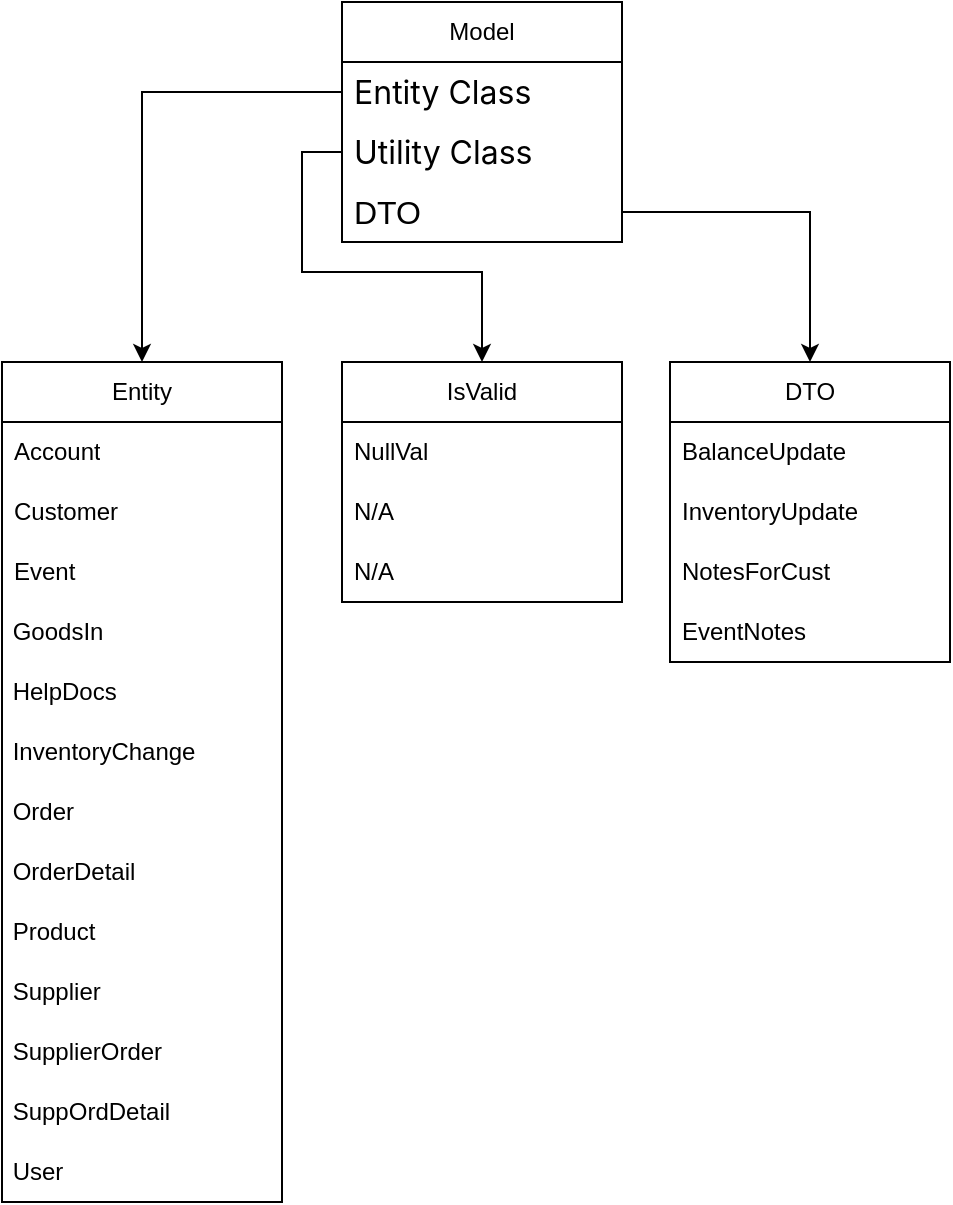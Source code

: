 <mxfile version="26.0.11" pages="6">
  <diagram name="Model" id="aBShzDATtO_0L21Axubo">
    <mxGraphModel dx="847" dy="635" grid="1" gridSize="10" guides="1" tooltips="1" connect="1" arrows="1" fold="1" page="1" pageScale="1" pageWidth="827" pageHeight="1169" math="0" shadow="0">
      <root>
        <mxCell id="0" />
        <mxCell id="1" parent="0" />
        <mxCell id="swcTq0bBN5G8t8YWnUsq-1" value="Model" style="swimlane;fontStyle=0;childLayout=stackLayout;horizontal=1;startSize=30;horizontalStack=0;resizeParent=1;resizeParentMax=0;resizeLast=0;collapsible=1;marginBottom=0;whiteSpace=wrap;html=1;" vertex="1" parent="1">
          <mxGeometry x="180" width="140" height="120" as="geometry">
            <mxRectangle x="10" y="20" width="70" height="30" as="alternateBounds" />
          </mxGeometry>
        </mxCell>
        <mxCell id="swcTq0bBN5G8t8YWnUsq-2" value="&lt;span style=&quot;box-sizing: border-box; margin: 0px; border: 0px; padding: 0px; font-weight: var(--font-weight-bold); font-family: Inter, sans-serif; font-size: 16px; white-space-collapse: preserve; background-color: rgb(255, 255, 255);&quot;&gt;Entity Class&lt;/span&gt;" style="text;strokeColor=none;fillColor=none;align=left;verticalAlign=middle;spacingLeft=4;spacingRight=4;overflow=hidden;points=[[0,0.5],[1,0.5]];portConstraint=eastwest;rotatable=0;whiteSpace=wrap;html=1;" vertex="1" parent="swcTq0bBN5G8t8YWnUsq-1">
          <mxGeometry y="30" width="140" height="30" as="geometry" />
        </mxCell>
        <mxCell id="swcTq0bBN5G8t8YWnUsq-3" value="&lt;span style=&quot;box-sizing: border-box; margin: 0px; border: 0px; padding: 0px; font-weight: var(--font-weight-bold); font-family: Inter, sans-serif; font-size: 16px; white-space-collapse: preserve; background-color: rgb(255, 255, 255);&quot;&gt;Utility Class &lt;/span&gt;" style="text;strokeColor=none;fillColor=none;align=left;verticalAlign=middle;spacingLeft=4;spacingRight=4;overflow=hidden;points=[[0,0.5],[1,0.5]];portConstraint=eastwest;rotatable=0;whiteSpace=wrap;html=1;" vertex="1" parent="swcTq0bBN5G8t8YWnUsq-1">
          <mxGeometry y="60" width="140" height="30" as="geometry" />
        </mxCell>
        <mxCell id="swcTq0bBN5G8t8YWnUsq-4" value="&lt;font style=&quot;font-size: 16px;&quot;&gt;DTO&lt;/font&gt;" style="text;strokeColor=none;fillColor=none;align=left;verticalAlign=middle;spacingLeft=4;spacingRight=4;overflow=hidden;points=[[0,0.5],[1,0.5]];portConstraint=eastwest;rotatable=0;whiteSpace=wrap;html=1;" vertex="1" parent="swcTq0bBN5G8t8YWnUsq-1">
          <mxGeometry y="90" width="140" height="30" as="geometry" />
        </mxCell>
        <mxCell id="swcTq0bBN5G8t8YWnUsq-5" value="Entity" style="swimlane;fontStyle=0;childLayout=stackLayout;horizontal=1;startSize=30;horizontalStack=0;resizeParent=1;resizeParentMax=0;resizeLast=0;collapsible=1;marginBottom=0;whiteSpace=wrap;html=1;" vertex="1" parent="1">
          <mxGeometry x="10" y="180" width="140" height="420" as="geometry" />
        </mxCell>
        <mxCell id="swcTq0bBN5G8t8YWnUsq-6" value="Account" style="text;strokeColor=none;fillColor=none;align=left;verticalAlign=middle;spacingLeft=4;spacingRight=4;overflow=hidden;points=[[0,0.5],[1,0.5]];portConstraint=eastwest;rotatable=0;whiteSpace=wrap;html=1;" vertex="1" parent="swcTq0bBN5G8t8YWnUsq-5">
          <mxGeometry y="30" width="140" height="30" as="geometry" />
        </mxCell>
        <mxCell id="swcTq0bBN5G8t8YWnUsq-7" value="Customer" style="text;strokeColor=none;fillColor=none;align=left;verticalAlign=middle;spacingLeft=4;spacingRight=4;overflow=hidden;points=[[0,0.5],[1,0.5]];portConstraint=eastwest;rotatable=0;whiteSpace=wrap;html=1;" vertex="1" parent="swcTq0bBN5G8t8YWnUsq-5">
          <mxGeometry y="60" width="140" height="30" as="geometry" />
        </mxCell>
        <mxCell id="swcTq0bBN5G8t8YWnUsq-8" value="Event" style="text;strokeColor=none;fillColor=none;align=left;verticalAlign=middle;spacingLeft=4;spacingRight=4;overflow=hidden;points=[[0,0.5],[1,0.5]];portConstraint=eastwest;rotatable=0;whiteSpace=wrap;html=1;" vertex="1" parent="swcTq0bBN5G8t8YWnUsq-5">
          <mxGeometry y="90" width="140" height="30" as="geometry" />
        </mxCell>
        <mxCell id="swcTq0bBN5G8t8YWnUsq-31" value="&amp;nbsp;GoodsIn" style="text;html=1;align=left;verticalAlign=middle;whiteSpace=wrap;rounded=0;" vertex="1" parent="swcTq0bBN5G8t8YWnUsq-5">
          <mxGeometry y="120" width="140" height="30" as="geometry" />
        </mxCell>
        <mxCell id="swcTq0bBN5G8t8YWnUsq-34" value="&amp;nbsp;HelpDocs" style="text;html=1;align=left;verticalAlign=middle;whiteSpace=wrap;rounded=0;" vertex="1" parent="swcTq0bBN5G8t8YWnUsq-5">
          <mxGeometry y="150" width="140" height="30" as="geometry" />
        </mxCell>
        <mxCell id="swcTq0bBN5G8t8YWnUsq-35" value="&amp;nbsp;InventoryChange" style="text;html=1;align=left;verticalAlign=middle;whiteSpace=wrap;rounded=0;" vertex="1" parent="swcTq0bBN5G8t8YWnUsq-5">
          <mxGeometry y="180" width="140" height="30" as="geometry" />
        </mxCell>
        <mxCell id="swcTq0bBN5G8t8YWnUsq-37" value="&amp;nbsp;Order" style="text;html=1;align=left;verticalAlign=middle;whiteSpace=wrap;rounded=0;" vertex="1" parent="swcTq0bBN5G8t8YWnUsq-5">
          <mxGeometry y="210" width="140" height="30" as="geometry" />
        </mxCell>
        <mxCell id="swcTq0bBN5G8t8YWnUsq-36" value="&amp;nbsp;OrderDetail" style="text;html=1;align=left;verticalAlign=middle;whiteSpace=wrap;rounded=0;" vertex="1" parent="swcTq0bBN5G8t8YWnUsq-5">
          <mxGeometry y="240" width="140" height="30" as="geometry" />
        </mxCell>
        <mxCell id="swcTq0bBN5G8t8YWnUsq-33" value="&amp;nbsp;Product" style="text;html=1;align=left;verticalAlign=middle;whiteSpace=wrap;rounded=0;" vertex="1" parent="swcTq0bBN5G8t8YWnUsq-5">
          <mxGeometry y="270" width="140" height="30" as="geometry" />
        </mxCell>
        <mxCell id="swcTq0bBN5G8t8YWnUsq-38" value="&amp;nbsp;Supplier" style="text;html=1;align=left;verticalAlign=middle;whiteSpace=wrap;rounded=0;" vertex="1" parent="swcTq0bBN5G8t8YWnUsq-5">
          <mxGeometry y="300" width="140" height="30" as="geometry" />
        </mxCell>
        <mxCell id="swcTq0bBN5G8t8YWnUsq-39" value="&amp;nbsp;SupplierOrder" style="text;html=1;align=left;verticalAlign=middle;whiteSpace=wrap;rounded=0;" vertex="1" parent="swcTq0bBN5G8t8YWnUsq-5">
          <mxGeometry y="330" width="140" height="30" as="geometry" />
        </mxCell>
        <mxCell id="swcTq0bBN5G8t8YWnUsq-41" value="&amp;nbsp;SuppOrdDetail" style="text;html=1;align=left;verticalAlign=middle;whiteSpace=wrap;rounded=0;" vertex="1" parent="swcTq0bBN5G8t8YWnUsq-5">
          <mxGeometry y="360" width="140" height="30" as="geometry" />
        </mxCell>
        <mxCell id="swcTq0bBN5G8t8YWnUsq-40" value="&amp;nbsp;User" style="text;html=1;align=left;verticalAlign=middle;whiteSpace=wrap;rounded=0;" vertex="1" parent="swcTq0bBN5G8t8YWnUsq-5">
          <mxGeometry y="390" width="140" height="30" as="geometry" />
        </mxCell>
        <mxCell id="swcTq0bBN5G8t8YWnUsq-9" value="IsValid" style="swimlane;fontStyle=0;childLayout=stackLayout;horizontal=1;startSize=30;horizontalStack=0;resizeParent=1;resizeParentMax=0;resizeLast=0;collapsible=1;marginBottom=0;whiteSpace=wrap;html=1;" vertex="1" parent="1">
          <mxGeometry x="180" y="180" width="140" height="120" as="geometry" />
        </mxCell>
        <mxCell id="swcTq0bBN5G8t8YWnUsq-10" value="NullVal" style="text;strokeColor=none;fillColor=none;align=left;verticalAlign=middle;spacingLeft=4;spacingRight=4;overflow=hidden;points=[[0,0.5],[1,0.5]];portConstraint=eastwest;rotatable=0;whiteSpace=wrap;html=1;" vertex="1" parent="swcTq0bBN5G8t8YWnUsq-9">
          <mxGeometry y="30" width="140" height="30" as="geometry" />
        </mxCell>
        <mxCell id="swcTq0bBN5G8t8YWnUsq-11" value="N/A" style="text;strokeColor=none;fillColor=none;align=left;verticalAlign=middle;spacingLeft=4;spacingRight=4;overflow=hidden;points=[[0,0.5],[1,0.5]];portConstraint=eastwest;rotatable=0;whiteSpace=wrap;html=1;" vertex="1" parent="swcTq0bBN5G8t8YWnUsq-9">
          <mxGeometry y="60" width="140" height="30" as="geometry" />
        </mxCell>
        <mxCell id="swcTq0bBN5G8t8YWnUsq-12" value="N/A" style="text;strokeColor=none;fillColor=none;align=left;verticalAlign=middle;spacingLeft=4;spacingRight=4;overflow=hidden;points=[[0,0.5],[1,0.5]];portConstraint=eastwest;rotatable=0;whiteSpace=wrap;html=1;" vertex="1" parent="swcTq0bBN5G8t8YWnUsq-9">
          <mxGeometry y="90" width="140" height="30" as="geometry" />
        </mxCell>
        <mxCell id="swcTq0bBN5G8t8YWnUsq-13" value="DTO" style="swimlane;fontStyle=0;childLayout=stackLayout;horizontal=1;startSize=30;horizontalStack=0;resizeParent=1;resizeParentMax=0;resizeLast=0;collapsible=1;marginBottom=0;whiteSpace=wrap;html=1;" vertex="1" parent="1">
          <mxGeometry x="344" y="180" width="140" height="150" as="geometry" />
        </mxCell>
        <mxCell id="swcTq0bBN5G8t8YWnUsq-14" value="BalanceUpdate" style="text;strokeColor=none;fillColor=none;align=left;verticalAlign=middle;spacingLeft=4;spacingRight=4;overflow=hidden;points=[[0,0.5],[1,0.5]];portConstraint=eastwest;rotatable=0;whiteSpace=wrap;html=1;" vertex="1" parent="swcTq0bBN5G8t8YWnUsq-13">
          <mxGeometry y="30" width="140" height="30" as="geometry" />
        </mxCell>
        <mxCell id="swcTq0bBN5G8t8YWnUsq-15" value="InventoryUpdate" style="text;strokeColor=none;fillColor=none;align=left;verticalAlign=middle;spacingLeft=4;spacingRight=4;overflow=hidden;points=[[0,0.5],[1,0.5]];portConstraint=eastwest;rotatable=0;whiteSpace=wrap;html=1;" vertex="1" parent="swcTq0bBN5G8t8YWnUsq-13">
          <mxGeometry y="60" width="140" height="30" as="geometry" />
        </mxCell>
        <mxCell id="swcTq0bBN5G8t8YWnUsq-42" value="NotesForCust" style="text;strokeColor=none;fillColor=none;align=left;verticalAlign=middle;spacingLeft=4;spacingRight=4;overflow=hidden;points=[[0,0.5],[1,0.5]];portConstraint=eastwest;rotatable=0;whiteSpace=wrap;html=1;" vertex="1" parent="swcTq0bBN5G8t8YWnUsq-13">
          <mxGeometry y="90" width="140" height="30" as="geometry" />
        </mxCell>
        <mxCell id="swcTq0bBN5G8t8YWnUsq-16" value="EventNotes" style="text;strokeColor=none;fillColor=none;align=left;verticalAlign=middle;spacingLeft=4;spacingRight=4;overflow=hidden;points=[[0,0.5],[1,0.5]];portConstraint=eastwest;rotatable=0;whiteSpace=wrap;html=1;" vertex="1" parent="swcTq0bBN5G8t8YWnUsq-13">
          <mxGeometry y="120" width="140" height="30" as="geometry" />
        </mxCell>
        <mxCell id="swcTq0bBN5G8t8YWnUsq-17" style="edgeStyle=orthogonalEdgeStyle;rounded=0;orthogonalLoop=1;jettySize=auto;html=1;exitX=0;exitY=0.5;exitDx=0;exitDy=0;" edge="1" parent="1" source="swcTq0bBN5G8t8YWnUsq-2" target="swcTq0bBN5G8t8YWnUsq-5">
          <mxGeometry relative="1" as="geometry" />
        </mxCell>
        <mxCell id="swcTq0bBN5G8t8YWnUsq-18" style="edgeStyle=orthogonalEdgeStyle;rounded=0;orthogonalLoop=1;jettySize=auto;html=1;exitX=0;exitY=0.5;exitDx=0;exitDy=0;entryX=0.5;entryY=0;entryDx=0;entryDy=0;" edge="1" parent="1" source="swcTq0bBN5G8t8YWnUsq-3" target="swcTq0bBN5G8t8YWnUsq-9">
          <mxGeometry relative="1" as="geometry" />
        </mxCell>
        <mxCell id="swcTq0bBN5G8t8YWnUsq-19" style="edgeStyle=orthogonalEdgeStyle;rounded=0;orthogonalLoop=1;jettySize=auto;html=1;exitX=1;exitY=0.5;exitDx=0;exitDy=0;" edge="1" parent="1" source="swcTq0bBN5G8t8YWnUsq-4" target="swcTq0bBN5G8t8YWnUsq-13">
          <mxGeometry relative="1" as="geometry" />
        </mxCell>
      </root>
    </mxGraphModel>
  </diagram>
  <diagram id="aiFfPCo2Gb_57GteQoNb" name="DataAccess">
    <mxGraphModel dx="847" dy="635" grid="1" gridSize="10" guides="1" tooltips="1" connect="1" arrows="1" fold="1" page="1" pageScale="1" pageWidth="827" pageHeight="1169" math="0" shadow="0">
      <root>
        <mxCell id="0" />
        <mxCell id="1" parent="0" />
        <mxCell id="xdM2lULHczBko2gasiNH-1" value="&lt;span style=&quot;text-align: left;&quot;&gt;Repository&lt;/span&gt;" style="swimlane;fontStyle=0;childLayout=stackLayout;horizontal=1;startSize=30;horizontalStack=0;resizeParent=1;resizeParentMax=0;resizeLast=0;collapsible=1;marginBottom=0;whiteSpace=wrap;html=1;" vertex="1" parent="1">
          <mxGeometry y="240" width="170" height="450" as="geometry" />
        </mxCell>
        <mxCell id="xdM2lULHczBko2gasiNH-37" value="&amp;nbsp;Base" style="text;html=1;align=left;verticalAlign=middle;whiteSpace=wrap;rounded=0;" vertex="1" parent="xdM2lULHczBko2gasiNH-1">
          <mxGeometry y="30" width="170" height="30" as="geometry" />
        </mxCell>
        <mxCell id="xdM2lULHczBko2gasiNH-2" value="Account" style="text;strokeColor=none;fillColor=none;align=left;verticalAlign=middle;spacingLeft=4;spacingRight=4;overflow=hidden;points=[[0,0.5],[1,0.5]];portConstraint=eastwest;rotatable=0;whiteSpace=wrap;html=1;" vertex="1" parent="xdM2lULHczBko2gasiNH-1">
          <mxGeometry y="60" width="170" height="30" as="geometry" />
        </mxCell>
        <mxCell id="xdM2lULHczBko2gasiNH-3" value="Customer" style="text;strokeColor=none;fillColor=none;align=left;verticalAlign=middle;spacingLeft=4;spacingRight=4;overflow=hidden;points=[[0,0.5],[1,0.5]];portConstraint=eastwest;rotatable=0;whiteSpace=wrap;html=1;" vertex="1" parent="xdM2lULHczBko2gasiNH-1">
          <mxGeometry y="90" width="170" height="30" as="geometry" />
        </mxCell>
        <mxCell id="xdM2lULHczBko2gasiNH-4" value="Event" style="text;strokeColor=none;fillColor=none;align=left;verticalAlign=middle;spacingLeft=4;spacingRight=4;overflow=hidden;points=[[0,0.5],[1,0.5]];portConstraint=eastwest;rotatable=0;whiteSpace=wrap;html=1;" vertex="1" parent="xdM2lULHczBko2gasiNH-1">
          <mxGeometry y="120" width="170" height="30" as="geometry" />
        </mxCell>
        <mxCell id="xdM2lULHczBko2gasiNH-5" value="&amp;nbsp;GoodsIn" style="text;html=1;align=left;verticalAlign=middle;whiteSpace=wrap;rounded=0;" vertex="1" parent="xdM2lULHczBko2gasiNH-1">
          <mxGeometry y="150" width="170" height="30" as="geometry" />
        </mxCell>
        <mxCell id="xdM2lULHczBko2gasiNH-6" value="&amp;nbsp;HelpDocs" style="text;html=1;align=left;verticalAlign=middle;whiteSpace=wrap;rounded=0;" vertex="1" parent="xdM2lULHczBko2gasiNH-1">
          <mxGeometry y="180" width="170" height="30" as="geometry" />
        </mxCell>
        <mxCell id="xdM2lULHczBko2gasiNH-7" value="&amp;nbsp;InventoryChange" style="text;html=1;align=left;verticalAlign=middle;whiteSpace=wrap;rounded=0;" vertex="1" parent="xdM2lULHczBko2gasiNH-1">
          <mxGeometry y="210" width="170" height="30" as="geometry" />
        </mxCell>
        <mxCell id="xdM2lULHczBko2gasiNH-8" value="&amp;nbsp;Order" style="text;html=1;align=left;verticalAlign=middle;whiteSpace=wrap;rounded=0;" vertex="1" parent="xdM2lULHczBko2gasiNH-1">
          <mxGeometry y="240" width="170" height="30" as="geometry" />
        </mxCell>
        <mxCell id="xdM2lULHczBko2gasiNH-9" value="&amp;nbsp;OrderDetail" style="text;html=1;align=left;verticalAlign=middle;whiteSpace=wrap;rounded=0;" vertex="1" parent="xdM2lULHczBko2gasiNH-1">
          <mxGeometry y="270" width="170" height="30" as="geometry" />
        </mxCell>
        <mxCell id="xdM2lULHczBko2gasiNH-10" value="&amp;nbsp;Product" style="text;html=1;align=left;verticalAlign=middle;whiteSpace=wrap;rounded=0;" vertex="1" parent="xdM2lULHczBko2gasiNH-1">
          <mxGeometry y="300" width="170" height="30" as="geometry" />
        </mxCell>
        <mxCell id="xdM2lULHczBko2gasiNH-11" value="&amp;nbsp;Supplier" style="text;html=1;align=left;verticalAlign=middle;whiteSpace=wrap;rounded=0;" vertex="1" parent="xdM2lULHczBko2gasiNH-1">
          <mxGeometry y="330" width="170" height="30" as="geometry" />
        </mxCell>
        <mxCell id="xdM2lULHczBko2gasiNH-14" value="&amp;nbsp;User" style="text;html=1;align=left;verticalAlign=middle;whiteSpace=wrap;rounded=0;" vertex="1" parent="xdM2lULHczBko2gasiNH-1">
          <mxGeometry y="360" width="170" height="30" as="geometry" />
        </mxCell>
        <mxCell id="xdM2lULHczBko2gasiNH-51" value=" ValidationRepository" style="text;whiteSpace=wrap;" vertex="1" parent="xdM2lULHczBko2gasiNH-1">
          <mxGeometry y="390" width="170" height="30" as="geometry" />
        </mxCell>
        <mxCell id="xdM2lULHczBko2gasiNH-52" value="NumberGenerationRepository" style="text;whiteSpace=wrap;" vertex="1" parent="xdM2lULHczBko2gasiNH-1">
          <mxGeometry y="420" width="170" height="30" as="geometry" />
        </mxCell>
        <mxCell id="xdM2lULHczBko2gasiNH-15" value="DataAccess" style="swimlane;fontStyle=0;childLayout=stackLayout;horizontal=1;startSize=30;horizontalStack=0;resizeParent=1;resizeParentMax=0;resizeLast=0;collapsible=1;marginBottom=0;whiteSpace=wrap;html=1;" vertex="1" parent="1">
          <mxGeometry x="365" y="10" width="140" height="120" as="geometry" />
        </mxCell>
        <mxCell id="xdM2lULHczBko2gasiNH-16" value="Repository" style="text;strokeColor=none;fillColor=none;align=left;verticalAlign=middle;spacingLeft=4;spacingRight=4;overflow=hidden;points=[[0,0.5],[1,0.5]];portConstraint=eastwest;rotatable=0;whiteSpace=wrap;html=1;" vertex="1" parent="xdM2lULHczBko2gasiNH-15">
          <mxGeometry y="30" width="140" height="30" as="geometry" />
        </mxCell>
        <mxCell id="xdM2lULHczBko2gasiNH-17" value="Interface" style="text;strokeColor=none;fillColor=none;align=left;verticalAlign=middle;spacingLeft=4;spacingRight=4;overflow=hidden;points=[[0,0.5],[1,0.5]];portConstraint=eastwest;rotatable=0;whiteSpace=wrap;html=1;" vertex="1" parent="xdM2lULHczBko2gasiNH-15">
          <mxGeometry y="60" width="140" height="30" as="geometry" />
        </mxCell>
        <mxCell id="xdM2lULHczBko2gasiNH-18" value="DatabaseConnection" style="text;strokeColor=none;fillColor=none;align=left;verticalAlign=middle;spacingLeft=4;spacingRight=4;overflow=hidden;points=[[0,0.5],[1,0.5]];portConstraint=eastwest;rotatable=0;whiteSpace=wrap;html=1;" vertex="1" parent="xdM2lULHczBko2gasiNH-15">
          <mxGeometry y="90" width="140" height="30" as="geometry" />
        </mxCell>
        <mxCell id="xdM2lULHczBko2gasiNH-33" value="DbConnection" style="swimlane;fontStyle=0;childLayout=stackLayout;horizontal=1;startSize=30;horizontalStack=0;resizeParent=1;resizeParentMax=0;resizeLast=0;collapsible=1;marginBottom=0;whiteSpace=wrap;html=1;" vertex="1" parent="1">
          <mxGeometry x="680" y="240" width="140" height="120" as="geometry" />
        </mxCell>
        <mxCell id="xdM2lULHczBko2gasiNH-34" value="Item 1" style="text;strokeColor=none;fillColor=none;align=left;verticalAlign=middle;spacingLeft=4;spacingRight=4;overflow=hidden;points=[[0,0.5],[1,0.5]];portConstraint=eastwest;rotatable=0;whiteSpace=wrap;html=1;" vertex="1" parent="xdM2lULHczBko2gasiNH-33">
          <mxGeometry y="30" width="140" height="30" as="geometry" />
        </mxCell>
        <mxCell id="xdM2lULHczBko2gasiNH-35" value="Item 2" style="text;strokeColor=none;fillColor=none;align=left;verticalAlign=middle;spacingLeft=4;spacingRight=4;overflow=hidden;points=[[0,0.5],[1,0.5]];portConstraint=eastwest;rotatable=0;whiteSpace=wrap;html=1;" vertex="1" parent="xdM2lULHczBko2gasiNH-33">
          <mxGeometry y="60" width="140" height="30" as="geometry" />
        </mxCell>
        <mxCell id="xdM2lULHczBko2gasiNH-36" value="Item 3" style="text;strokeColor=none;fillColor=none;align=left;verticalAlign=middle;spacingLeft=4;spacingRight=4;overflow=hidden;points=[[0,0.5],[1,0.5]];portConstraint=eastwest;rotatable=0;whiteSpace=wrap;html=1;" vertex="1" parent="xdM2lULHczBko2gasiNH-33">
          <mxGeometry y="90" width="140" height="30" as="geometry" />
        </mxCell>
        <mxCell id="xdM2lULHczBko2gasiNH-38" value="&lt;span style=&quot;text-align: left;&quot;&gt;Interface&lt;/span&gt;" style="swimlane;fontStyle=0;childLayout=stackLayout;horizontal=1;startSize=30;horizontalStack=0;resizeParent=1;resizeParentMax=0;resizeLast=0;collapsible=1;marginBottom=0;whiteSpace=wrap;html=1;" vertex="1" parent="1">
          <mxGeometry x="490" y="240" width="170" height="420" as="geometry" />
        </mxCell>
        <mxCell id="xdM2lULHczBko2gasiNH-40" value="Account" style="text;strokeColor=none;fillColor=none;align=left;verticalAlign=middle;spacingLeft=4;spacingRight=4;overflow=hidden;points=[[0,0.5],[1,0.5]];portConstraint=eastwest;rotatable=0;whiteSpace=wrap;html=1;" vertex="1" parent="xdM2lULHczBko2gasiNH-38">
          <mxGeometry y="30" width="170" height="30" as="geometry" />
        </mxCell>
        <mxCell id="xdM2lULHczBko2gasiNH-41" value="Customer" style="text;strokeColor=none;fillColor=none;align=left;verticalAlign=middle;spacingLeft=4;spacingRight=4;overflow=hidden;points=[[0,0.5],[1,0.5]];portConstraint=eastwest;rotatable=0;whiteSpace=wrap;html=1;" vertex="1" parent="xdM2lULHczBko2gasiNH-38">
          <mxGeometry y="60" width="170" height="30" as="geometry" />
        </mxCell>
        <mxCell id="xdM2lULHczBko2gasiNH-42" value="Event" style="text;strokeColor=none;fillColor=none;align=left;verticalAlign=middle;spacingLeft=4;spacingRight=4;overflow=hidden;points=[[0,0.5],[1,0.5]];portConstraint=eastwest;rotatable=0;whiteSpace=wrap;html=1;" vertex="1" parent="xdM2lULHczBko2gasiNH-38">
          <mxGeometry y="90" width="170" height="30" as="geometry" />
        </mxCell>
        <mxCell id="xdM2lULHczBko2gasiNH-43" value="&amp;nbsp;GoodsIn" style="text;html=1;align=left;verticalAlign=middle;whiteSpace=wrap;rounded=0;" vertex="1" parent="xdM2lULHczBko2gasiNH-38">
          <mxGeometry y="120" width="170" height="30" as="geometry" />
        </mxCell>
        <mxCell id="xdM2lULHczBko2gasiNH-44" value="&amp;nbsp;HelpDocs" style="text;html=1;align=left;verticalAlign=middle;whiteSpace=wrap;rounded=0;" vertex="1" parent="xdM2lULHczBko2gasiNH-38">
          <mxGeometry y="150" width="170" height="30" as="geometry" />
        </mxCell>
        <mxCell id="xdM2lULHczBko2gasiNH-45" value="&amp;nbsp;InventoryChange" style="text;html=1;align=left;verticalAlign=middle;whiteSpace=wrap;rounded=0;" vertex="1" parent="xdM2lULHczBko2gasiNH-38">
          <mxGeometry y="180" width="170" height="30" as="geometry" />
        </mxCell>
        <mxCell id="xdM2lULHczBko2gasiNH-46" value="&amp;nbsp;Order" style="text;html=1;align=left;verticalAlign=middle;whiteSpace=wrap;rounded=0;" vertex="1" parent="xdM2lULHczBko2gasiNH-38">
          <mxGeometry y="210" width="170" height="30" as="geometry" />
        </mxCell>
        <mxCell id="xdM2lULHczBko2gasiNH-47" value="&amp;nbsp;OrderDetail" style="text;html=1;align=left;verticalAlign=middle;whiteSpace=wrap;rounded=0;" vertex="1" parent="xdM2lULHczBko2gasiNH-38">
          <mxGeometry y="240" width="170" height="30" as="geometry" />
        </mxCell>
        <mxCell id="xdM2lULHczBko2gasiNH-48" value="&amp;nbsp;Product" style="text;html=1;align=left;verticalAlign=middle;whiteSpace=wrap;rounded=0;" vertex="1" parent="xdM2lULHczBko2gasiNH-38">
          <mxGeometry y="270" width="170" height="30" as="geometry" />
        </mxCell>
        <mxCell id="xdM2lULHczBko2gasiNH-49" value="&amp;nbsp;Supplier" style="text;html=1;align=left;verticalAlign=middle;whiteSpace=wrap;rounded=0;" vertex="1" parent="xdM2lULHczBko2gasiNH-38">
          <mxGeometry y="300" width="170" height="30" as="geometry" />
        </mxCell>
        <mxCell id="xdM2lULHczBko2gasiNH-50" value="&amp;nbsp;User" style="text;html=1;align=left;verticalAlign=middle;whiteSpace=wrap;rounded=0;" vertex="1" parent="xdM2lULHczBko2gasiNH-38">
          <mxGeometry y="330" width="170" height="30" as="geometry" />
        </mxCell>
        <mxCell id="xdM2lULHczBko2gasiNH-53" value=" ValidationRepository" style="text;whiteSpace=wrap;" vertex="1" parent="xdM2lULHczBko2gasiNH-38">
          <mxGeometry y="360" width="170" height="30" as="geometry" />
        </mxCell>
        <mxCell id="xdM2lULHczBko2gasiNH-54" value="NumberGenerationRepository" style="text;whiteSpace=wrap;" vertex="1" parent="xdM2lULHczBko2gasiNH-38">
          <mxGeometry y="390" width="170" height="30" as="geometry" />
        </mxCell>
        <mxCell id="xdM2lULHczBko2gasiNH-57" style="edgeStyle=orthogonalEdgeStyle;rounded=0;orthogonalLoop=1;jettySize=auto;html=1;exitX=1;exitY=0.5;exitDx=0;exitDy=0;" edge="1" parent="1" source="xdM2lULHczBko2gasiNH-18" target="xdM2lULHczBko2gasiNH-33">
          <mxGeometry relative="1" as="geometry" />
        </mxCell>
        <mxCell id="Jyy4qIo0elXnEZxZfUjG-2" style="edgeStyle=orthogonalEdgeStyle;rounded=0;orthogonalLoop=1;jettySize=auto;html=1;exitX=0;exitY=0.5;exitDx=0;exitDy=0;" edge="1" parent="1" source="xdM2lULHczBko2gasiNH-16" target="xdM2lULHczBko2gasiNH-1">
          <mxGeometry relative="1" as="geometry" />
        </mxCell>
        <mxCell id="Jyy4qIo0elXnEZxZfUjG-4" style="edgeStyle=orthogonalEdgeStyle;rounded=0;orthogonalLoop=1;jettySize=auto;html=1;exitX=0;exitY=0.5;exitDx=0;exitDy=0;entryX=0.5;entryY=0;entryDx=0;entryDy=0;" edge="1" parent="1" source="xdM2lULHczBko2gasiNH-17" target="xdM2lULHczBko2gasiNH-38">
          <mxGeometry relative="1" as="geometry" />
        </mxCell>
        <mxCell id="Jyy4qIo0elXnEZxZfUjG-5" value="Account" style="swimlane;whiteSpace=wrap;html=1;" vertex="1" collapsed="1" parent="1">
          <mxGeometry x="200" y="200" width="140" height="30" as="geometry">
            <mxRectangle x="200" y="200" width="220" height="170" as="alternateBounds" />
          </mxGeometry>
        </mxCell>
        <mxCell id="Jyy4qIo0elXnEZxZfUjG-7" value="GetAllAccountsAsync&lt;div&gt;GetAccountByIDAsync&lt;/div&gt;&lt;div&gt;AddAccountAsync&lt;/div&gt;&lt;div&gt;UpdateAccountAsync&lt;/div&gt;&lt;div&gt;DeleteAccountAsync&lt;/div&gt;&lt;div&gt;GetBalanceAsync&lt;/div&gt;&lt;div&gt;UpdateAccountBalanceAsync&lt;/div&gt;&lt;div&gt;UpdateAccountPasswordAsync&lt;/div&gt;&lt;div&gt;GenerateNewAccountNumberAsync&lt;/div&gt;" style="text;html=1;align=left;verticalAlign=middle;resizable=0;points=[];autosize=1;strokeColor=none;fillColor=none;gradientColor=none;" vertex="1" parent="Jyy4qIo0elXnEZxZfUjG-5">
          <mxGeometry y="30" width="220" height="140" as="geometry" />
        </mxCell>
        <mxCell id="Jyy4qIo0elXnEZxZfUjG-6" value="Vertical Container" style="swimlane;whiteSpace=wrap;html=1;" vertex="1" collapsed="1" parent="1">
          <mxGeometry x="200" y="270" width="140" height="30" as="geometry">
            <mxRectangle x="200" y="270" width="200" height="200" as="alternateBounds" />
          </mxGeometry>
        </mxCell>
      </root>
    </mxGraphModel>
  </diagram>
  <diagram id="AdFecW99sJpmrAhvZyQT" name="Business">
    <mxGraphModel dx="847" dy="635" grid="1" gridSize="10" guides="1" tooltips="1" connect="1" arrows="1" fold="1" page="1" pageScale="1" pageWidth="827" pageHeight="1169" math="0" shadow="0">
      <root>
        <mxCell id="0" />
        <mxCell id="1" parent="0" />
      </root>
    </mxGraphModel>
  </diagram>
  <diagram id="cYCsrKmTD59QSH4vOtyU" name="API">
    <mxGraphModel dx="847" dy="635" grid="1" gridSize="10" guides="1" tooltips="1" connect="1" arrows="1" fold="1" page="1" pageScale="1" pageWidth="827" pageHeight="1169" math="0" shadow="0">
      <root>
        <mxCell id="0" />
        <mxCell id="1" parent="0" />
      </root>
    </mxGraphModel>
  </diagram>
  <diagram id="mHoOniM6hDjLDA4S9wct" name="UI">
    <mxGraphModel dx="847" dy="635" grid="1" gridSize="10" guides="1" tooltips="1" connect="1" arrows="1" fold="1" page="1" pageScale="1" pageWidth="827" pageHeight="1169" math="0" shadow="0">
      <root>
        <mxCell id="0" />
        <mxCell id="1" parent="0" />
      </root>
    </mxGraphModel>
  </diagram>
  <diagram id="Wtwtt8iEMNdJAcjQvf4h" name="ShareFile">
    <mxGraphModel dx="996" dy="747" grid="1" gridSize="10" guides="1" tooltips="1" connect="1" arrows="1" fold="1" page="1" pageScale="1" pageWidth="827" pageHeight="1169" math="0" shadow="0">
      <root>
        <mxCell id="0" />
        <mxCell id="1" parent="0" />
        <mxCell id="V2i5g9T7WKqpp7zr7P-A-1" value="ShareFile" style="swimlane;fontStyle=0;childLayout=stackLayout;horizontal=1;startSize=30;horizontalStack=0;resizeParent=1;resizeParentMax=0;resizeLast=0;collapsible=1;marginBottom=0;whiteSpace=wrap;html=1;" vertex="1" parent="1">
          <mxGeometry x="330" width="210" height="390" as="geometry" />
        </mxCell>
        <mxCell id="V2i5g9T7WKqpp7zr7P-A-2" value="&lt;span style=&quot;text-align: center;&quot;&gt;Forms Management&lt;/span&gt;" style="text;strokeColor=none;fillColor=none;align=left;verticalAlign=middle;spacingLeft=4;spacingRight=4;overflow=hidden;points=[[0,0.5],[1,0.5]];portConstraint=eastwest;rotatable=0;whiteSpace=wrap;html=1;" vertex="1" parent="V2i5g9T7WKqpp7zr7P-A-1">
          <mxGeometry y="30" width="210" height="30" as="geometry" />
        </mxCell>
        <mxCell id="V2i5g9T7WKqpp7zr7P-A-3" value="TextBox Management" style="text;strokeColor=none;fillColor=none;align=left;verticalAlign=middle;spacingLeft=4;spacingRight=4;overflow=hidden;points=[[0,0.5],[1,0.5]];portConstraint=eastwest;rotatable=0;whiteSpace=wrap;html=1;" vertex="1" parent="V2i5g9T7WKqpp7zr7P-A-1">
          <mxGeometry y="60" width="210" height="30" as="geometry" />
        </mxCell>
        <mxCell id="TzvX0-a--vITG9FtiX5o-1" value="&lt;font face=&quot;Inter, sans-serif&quot;&gt;&lt;span style=&quot;white-space-collapse: preserve;&quot;&gt;Other Controls Management&lt;/span&gt;&lt;/font&gt;" style="text;strokeColor=none;fillColor=none;align=left;verticalAlign=middle;spacingLeft=4;spacingRight=4;overflow=hidden;points=[[0,0.5],[1,0.5]];portConstraint=eastwest;rotatable=0;whiteSpace=wrap;html=1;" vertex="1" parent="V2i5g9T7WKqpp7zr7P-A-1">
          <mxGeometry y="90" width="210" height="30" as="geometry" />
        </mxCell>
        <mxCell id="TzvX0-a--vITG9FtiX5o-3" value="&lt;font face=&quot;Inter, sans-serif&quot;&gt;&lt;span style=&quot;white-space-collapse: preserve;&quot;&gt;DataGridView Management&lt;/span&gt;&lt;/font&gt;" style="text;strokeColor=none;fillColor=none;align=left;verticalAlign=middle;spacingLeft=4;spacingRight=4;overflow=hidden;points=[[0,0.5],[1,0.5]];portConstraint=eastwest;rotatable=0;whiteSpace=wrap;html=1;" vertex="1" parent="V2i5g9T7WKqpp7zr7P-A-1">
          <mxGeometry y="120" width="210" height="30" as="geometry" />
        </mxCell>
        <mxCell id="TzvX0-a--vITG9FtiX5o-4" value="&lt;font face=&quot;Inter, sans-serif&quot;&gt;&lt;span style=&quot;white-space-collapse: preserve;&quot;&gt;Data Management&lt;/span&gt;&lt;/font&gt;" style="text;strokeColor=none;fillColor=none;align=left;verticalAlign=middle;spacingLeft=4;spacingRight=4;overflow=hidden;points=[[0,0.5],[1,0.5]];portConstraint=eastwest;rotatable=0;whiteSpace=wrap;html=1;" vertex="1" parent="V2i5g9T7WKqpp7zr7P-A-1">
          <mxGeometry y="150" width="210" height="30" as="geometry" />
        </mxCell>
        <mxCell id="TzvX0-a--vITG9FtiX5o-7" value="&lt;font face=&quot;Inter, sans-serif&quot;&gt;&lt;span style=&quot;white-space-collapse: preserve;&quot;&gt;Confirmation and Validation&lt;/span&gt;&lt;/font&gt;" style="text;strokeColor=none;fillColor=none;align=left;verticalAlign=middle;spacingLeft=4;spacingRight=4;overflow=hidden;points=[[0,0.5],[1,0.5]];portConstraint=eastwest;rotatable=0;whiteSpace=wrap;html=1;" vertex="1" parent="V2i5g9T7WKqpp7zr7P-A-1">
          <mxGeometry y="180" width="210" height="30" as="geometry" />
        </mxCell>
        <mxCell id="TzvX0-a--vITG9FtiX5o-8" value="&lt;font face=&quot;Inter, sans-serif&quot;&gt;&lt;span style=&quot;white-space-collapse: preserve;&quot;&gt;Async Operations&lt;/span&gt;&lt;/font&gt;" style="text;strokeColor=none;fillColor=none;align=left;verticalAlign=middle;spacingLeft=4;spacingRight=4;overflow=hidden;points=[[0,0.5],[1,0.5]];portConstraint=eastwest;rotatable=0;whiteSpace=wrap;html=1;" vertex="1" parent="V2i5g9T7WKqpp7zr7P-A-1">
          <mxGeometry y="210" width="210" height="30" as="geometry" />
        </mxCell>
        <mxCell id="TzvX0-a--vITG9FtiX5o-9" value="&lt;font face=&quot;Inter, sans-serif&quot;&gt;&lt;span style=&quot;white-space-collapse: preserve;&quot;&gt;Image Handling&lt;/span&gt;&lt;/font&gt;" style="text;strokeColor=none;fillColor=none;align=left;verticalAlign=middle;spacingLeft=4;spacingRight=4;overflow=hidden;points=[[0,0.5],[1,0.5]];portConstraint=eastwest;rotatable=0;whiteSpace=wrap;html=1;" vertex="1" parent="V2i5g9T7WKqpp7zr7P-A-1">
          <mxGeometry y="240" width="210" height="30" as="geometry" />
        </mxCell>
        <mxCell id="TzvX0-a--vITG9FtiX5o-6" value="&lt;font face=&quot;Inter, sans-serif&quot;&gt;&lt;span style=&quot;white-space-collapse: preserve; background-color: rgb(255, 255, 255);&quot;&gt;Message to user&lt;/span&gt;&lt;/font&gt;" style="text;strokeColor=none;fillColor=none;align=left;verticalAlign=middle;spacingLeft=4;spacingRight=4;overflow=hidden;points=[[0,0.5],[1,0.5]];portConstraint=eastwest;rotatable=0;whiteSpace=wrap;html=1;" vertex="1" parent="V2i5g9T7WKqpp7zr7P-A-1">
          <mxGeometry y="270" width="210" height="30" as="geometry" />
        </mxCell>
        <mxCell id="TzvX0-a--vITG9FtiX5o-5" value="&lt;font face=&quot;Inter, sans-serif&quot;&gt;&lt;span style=&quot;white-space-collapse: preserve;&quot;&gt;File Management&lt;/span&gt;&lt;/font&gt;" style="text;strokeColor=none;fillColor=none;align=left;verticalAlign=middle;spacingLeft=4;spacingRight=4;overflow=hidden;points=[[0,0.5],[1,0.5]];portConstraint=eastwest;rotatable=0;whiteSpace=wrap;html=1;" vertex="1" parent="V2i5g9T7WKqpp7zr7P-A-1">
          <mxGeometry y="300" width="210" height="30" as="geometry" />
        </mxCell>
        <mxCell id="TzvX0-a--vITG9FtiX5o-2" value="&lt;font face=&quot;Inter, sans-serif&quot;&gt;&lt;span style=&quot;white-space-collapse: preserve;&quot;&gt;Browser Access&lt;/span&gt;&lt;/font&gt;" style="text;strokeColor=none;fillColor=none;align=left;verticalAlign=middle;spacingLeft=4;spacingRight=4;overflow=hidden;points=[[0,0.5],[1,0.5]];portConstraint=eastwest;rotatable=0;whiteSpace=wrap;html=1;" vertex="1" parent="V2i5g9T7WKqpp7zr7P-A-1">
          <mxGeometry y="330" width="210" height="30" as="geometry" />
        </mxCell>
        <mxCell id="V2i5g9T7WKqpp7zr7P-A-4" value="&lt;font face=&quot;Inter, sans-serif&quot;&gt;&lt;span style=&quot;white-space-collapse: preserve; background-color: rgb(255, 255, 255);&quot;&gt;N/A&lt;/span&gt;&lt;/font&gt;" style="text;strokeColor=none;fillColor=none;align=left;verticalAlign=middle;spacingLeft=4;spacingRight=4;overflow=hidden;points=[[0,0.5],[1,0.5]];portConstraint=eastwest;rotatable=0;whiteSpace=wrap;html=1;" vertex="1" parent="V2i5g9T7WKqpp7zr7P-A-1">
          <mxGeometry y="360" width="210" height="30" as="geometry" />
        </mxCell>
        <mxCell id="TzvX0-a--vITG9FtiX5o-10" value="Forms Management" style="swimlane;fontStyle=0;childLayout=stackLayout;horizontal=1;startSize=30;horizontalStack=0;resizeParent=1;resizeParentMax=0;resizeLast=0;collapsible=1;marginBottom=0;whiteSpace=wrap;html=1;" vertex="1" parent="1">
          <mxGeometry x="60" width="140" height="60" as="geometry" />
        </mxCell>
        <mxCell id="TzvX0-a--vITG9FtiX5o-11" value="SetForm" style="text;strokeColor=none;fillColor=none;align=left;verticalAlign=middle;spacingLeft=4;spacingRight=4;overflow=hidden;points=[[0,0.5],[1,0.5]];portConstraint=eastwest;rotatable=0;whiteSpace=wrap;html=1;" vertex="1" parent="TzvX0-a--vITG9FtiX5o-10">
          <mxGeometry y="30" width="140" height="30" as="geometry" />
        </mxCell>
        <mxCell id="TzvX0-a--vITG9FtiX5o-23" value="&lt;span style=&quot;text-align: left;&quot;&gt;TextBox Management&lt;/span&gt;" style="swimlane;fontStyle=0;childLayout=stackLayout;horizontal=1;startSize=30;horizontalStack=0;resizeParent=1;resizeParentMax=0;resizeLast=0;collapsible=1;marginBottom=0;whiteSpace=wrap;html=1;" vertex="1" parent="1">
          <mxGeometry x="667" width="160" height="210" as="geometry" />
        </mxCell>
        <mxCell id="TzvX0-a--vITG9FtiX5o-24" value="SetTextBoxReadOnly" style="text;strokeColor=none;fillColor=none;align=left;verticalAlign=middle;spacingLeft=4;spacingRight=4;overflow=hidden;points=[[0,0.5],[1,0.5]];portConstraint=eastwest;rotatable=0;whiteSpace=wrap;html=1;" vertex="1" parent="TzvX0-a--vITG9FtiX5o-23">
          <mxGeometry y="30" width="160" height="30" as="geometry" />
        </mxCell>
        <mxCell id="TzvX0-a--vITG9FtiX5o-25" value="ClearTextBoxes" style="text;strokeColor=none;fillColor=none;align=left;verticalAlign=middle;spacingLeft=4;spacingRight=4;overflow=hidden;points=[[0,0.5],[1,0.5]];portConstraint=eastwest;rotatable=0;whiteSpace=wrap;html=1;" vertex="1" parent="TzvX0-a--vITG9FtiX5o-23">
          <mxGeometry y="60" width="160" height="30" as="geometry" />
        </mxCell>
        <mxCell id="TzvX0-a--vITG9FtiX5o-26" value="&lt;font face=&quot;Inter, sans-serif&quot;&gt;&lt;span style=&quot;white-space-collapse: preserve;&quot;&gt;TextBox_KeyDown&lt;/span&gt;&lt;/font&gt;" style="text;strokeColor=none;fillColor=none;align=left;verticalAlign=middle;spacingLeft=4;spacingRight=4;overflow=hidden;points=[[0,0.5],[1,0.5]];portConstraint=eastwest;rotatable=0;whiteSpace=wrap;html=1;" vertex="1" parent="TzvX0-a--vITG9FtiX5o-23">
          <mxGeometry y="90" width="160" height="30" as="geometry" />
        </mxCell>
        <mxCell id="TzvX0-a--vITG9FtiX5o-27" value="&lt;font face=&quot;Inter, sans-serif&quot;&gt;&lt;span style=&quot;white-space-collapse: preserve;&quot;&gt;TextBox_Enter&lt;/span&gt;&lt;/font&gt;" style="text;strokeColor=none;fillColor=none;align=left;verticalAlign=middle;spacingLeft=4;spacingRight=4;overflow=hidden;points=[[0,0.5],[1,0.5]];portConstraint=eastwest;rotatable=0;whiteSpace=wrap;html=1;" vertex="1" parent="TzvX0-a--vITG9FtiX5o-23">
          <mxGeometry y="120" width="160" height="30" as="geometry" />
        </mxCell>
        <mxCell id="TzvX0-a--vITG9FtiX5o-28" value="&lt;font face=&quot;Inter, sans-serif&quot;&gt;&lt;span style=&quot;white-space-collapse: preserve;&quot;&gt;TextBox_Leave&lt;/span&gt;&lt;/font&gt;" style="text;strokeColor=none;fillColor=none;align=left;verticalAlign=middle;spacingLeft=4;spacingRight=4;overflow=hidden;points=[[0,0.5],[1,0.5]];portConstraint=eastwest;rotatable=0;whiteSpace=wrap;html=1;" vertex="1" parent="TzvX0-a--vITG9FtiX5o-23">
          <mxGeometry y="150" width="160" height="30" as="geometry" />
        </mxCell>
        <mxCell id="TzvX0-a--vITG9FtiX5o-29" value="&lt;font face=&quot;Inter, sans-serif&quot;&gt;&lt;span style=&quot;white-space-collapse: preserve;&quot;&gt;BindTextBoxEvent&lt;/span&gt;&lt;/font&gt;" style="text;strokeColor=none;fillColor=none;align=left;verticalAlign=middle;spacingLeft=4;spacingRight=4;overflow=hidden;points=[[0,0.5],[1,0.5]];portConstraint=eastwest;rotatable=0;whiteSpace=wrap;html=1;" vertex="1" parent="TzvX0-a--vITG9FtiX5o-23">
          <mxGeometry y="180" width="160" height="30" as="geometry" />
        </mxCell>
        <mxCell id="TzvX0-a--vITG9FtiX5o-36" value="&lt;div style=&quot;text-align: left;&quot;&gt;&lt;span style=&quot;background-color: transparent;&quot;&gt;Other Controls Management&lt;/span&gt;&lt;/div&gt;" style="swimlane;fontStyle=0;childLayout=stackLayout;horizontal=1;startSize=30;horizontalStack=0;resizeParent=1;resizeParentMax=0;resizeLast=0;collapsible=1;marginBottom=0;whiteSpace=wrap;html=1;" vertex="1" parent="1">
          <mxGeometry x="10" y="90" width="190" height="90" as="geometry" />
        </mxCell>
        <mxCell id="TzvX0-a--vITG9FtiX5o-37" value="HandleTrackBarScroll" style="text;strokeColor=none;fillColor=none;align=left;verticalAlign=middle;spacingLeft=4;spacingRight=4;overflow=hidden;points=[[0,0.5],[1,0.5]];portConstraint=eastwest;rotatable=0;whiteSpace=wrap;html=1;" vertex="1" parent="TzvX0-a--vITG9FtiX5o-36">
          <mxGeometry y="30" width="190" height="30" as="geometry" />
        </mxCell>
        <mxCell id="TzvX0-a--vITG9FtiX5o-38" value="ResetControlPosition" style="text;strokeColor=none;fillColor=none;align=left;verticalAlign=middle;spacingLeft=4;spacingRight=4;overflow=hidden;points=[[0,0.5],[1,0.5]];portConstraint=eastwest;rotatable=0;whiteSpace=wrap;html=1;" vertex="1" parent="TzvX0-a--vITG9FtiX5o-36">
          <mxGeometry y="60" width="190" height="30" as="geometry" />
        </mxCell>
        <mxCell id="TzvX0-a--vITG9FtiX5o-43" value="&lt;span style=&quot;font-family: Inter, sans-serif; text-align: left; white-space-collapse: preserve;&quot;&gt;DataGridView Management&lt;/span&gt;" style="swimlane;fontStyle=0;childLayout=stackLayout;horizontal=1;startSize=30;horizontalStack=0;resizeParent=1;resizeParentMax=0;resizeLast=0;collapsible=1;marginBottom=0;whiteSpace=wrap;html=1;" vertex="1" parent="1">
          <mxGeometry x="10" y="210" width="190" height="210" as="geometry" />
        </mxCell>
        <mxCell id="TzvX0-a--vITG9FtiX5o-44" value="RemoveSelectedRows" style="text;strokeColor=none;fillColor=none;align=left;verticalAlign=middle;spacingLeft=4;spacingRight=4;overflow=hidden;points=[[0,0.5],[1,0.5]];portConstraint=eastwest;rotatable=0;whiteSpace=wrap;html=1;" vertex="1" parent="TzvX0-a--vITG9FtiX5o-43">
          <mxGeometry y="30" width="190" height="30" as="geometry" />
        </mxCell>
        <mxCell id="TzvX0-a--vITG9FtiX5o-45" value="MoveToAdjacentCell" style="text;strokeColor=none;fillColor=none;align=left;verticalAlign=middle;spacingLeft=4;spacingRight=4;overflow=hidden;points=[[0,0.5],[1,0.5]];portConstraint=eastwest;rotatable=0;whiteSpace=wrap;html=1;" vertex="1" parent="TzvX0-a--vITG9FtiX5o-43">
          <mxGeometry y="60" width="190" height="30" as="geometry" />
        </mxCell>
        <mxCell id="TzvX0-a--vITG9FtiX5o-46" value="&lt;font face=&quot;Inter, sans-serif&quot;&gt;&lt;span style=&quot;white-space-collapse: preserve;&quot;&gt;IsLastEditableCellInRow&lt;/span&gt;&lt;/font&gt;" style="text;strokeColor=none;fillColor=none;align=left;verticalAlign=middle;spacingLeft=4;spacingRight=4;overflow=hidden;points=[[0,0.5],[1,0.5]];portConstraint=eastwest;rotatable=0;whiteSpace=wrap;html=1;" vertex="1" parent="TzvX0-a--vITG9FtiX5o-43">
          <mxGeometry y="90" width="190" height="30" as="geometry" />
        </mxCell>
        <mxCell id="TzvX0-a--vITG9FtiX5o-47" value="&lt;font face=&quot;Inter, sans-serif&quot;&gt;&lt;span style=&quot;white-space-collapse: preserve;&quot;&gt;IsFirstEditableCellInRow&lt;/span&gt;&lt;/font&gt;" style="text;strokeColor=none;fillColor=none;align=left;verticalAlign=middle;spacingLeft=4;spacingRight=4;overflow=hidden;points=[[0,0.5],[1,0.5]];portConstraint=eastwest;rotatable=0;whiteSpace=wrap;html=1;" vertex="1" parent="TzvX0-a--vITG9FtiX5o-43">
          <mxGeometry y="120" width="190" height="30" as="geometry" />
        </mxCell>
        <mxCell id="TzvX0-a--vITG9FtiX5o-48" value="&lt;font face=&quot;Inter, sans-serif&quot;&gt;&lt;span style=&quot;white-space-collapse: preserve;&quot;&gt;MoveToNextEditableCell&lt;/span&gt;&lt;/font&gt;" style="text;strokeColor=none;fillColor=none;align=left;verticalAlign=middle;spacingLeft=4;spacingRight=4;overflow=hidden;points=[[0,0.5],[1,0.5]];portConstraint=eastwest;rotatable=0;whiteSpace=wrap;html=1;" vertex="1" parent="TzvX0-a--vITG9FtiX5o-43">
          <mxGeometry y="150" width="190" height="30" as="geometry" />
        </mxCell>
        <mxCell id="TzvX0-a--vITG9FtiX5o-49" value="&lt;font face=&quot;Inter, sans-serif&quot;&gt;&lt;span style=&quot;white-space-collapse: preserve;&quot;&gt;RewriteSequence&lt;/span&gt;&lt;/font&gt;" style="text;strokeColor=none;fillColor=none;align=left;verticalAlign=middle;spacingLeft=4;spacingRight=4;overflow=hidden;points=[[0,0.5],[1,0.5]];portConstraint=eastwest;rotatable=0;whiteSpace=wrap;html=1;" vertex="1" parent="TzvX0-a--vITG9FtiX5o-43">
          <mxGeometry y="180" width="190" height="30" as="geometry" />
        </mxCell>
        <mxCell id="TzvX0-a--vITG9FtiX5o-50" value="&lt;div style=&quot;text-align: left;&quot;&gt;&lt;span style=&quot;background-color: transparent; white-space-collapse: preserve;&quot;&gt;&lt;font face=&quot;Inter, sans-serif&quot;&gt;Data Management&lt;/font&gt;&lt;/span&gt;&lt;/div&gt;" style="swimlane;fontStyle=0;childLayout=stackLayout;horizontal=1;startSize=30;horizontalStack=0;resizeParent=1;resizeParentMax=0;resizeLast=0;collapsible=1;marginBottom=0;whiteSpace=wrap;html=1;" vertex="1" parent="1">
          <mxGeometry x="670" y="250" width="157" height="120" as="geometry" />
        </mxCell>
        <mxCell id="TzvX0-a--vITG9FtiX5o-51" value="BindRowDataToTextBoxes" style="text;strokeColor=none;fillColor=none;align=left;verticalAlign=middle;spacingLeft=4;spacingRight=4;overflow=hidden;points=[[0,0.5],[1,0.5]];portConstraint=eastwest;rotatable=0;whiteSpace=wrap;html=1;" vertex="1" parent="TzvX0-a--vITG9FtiX5o-50">
          <mxGeometry y="30" width="157" height="30" as="geometry" />
        </mxCell>
        <mxCell id="TzvX0-a--vITG9FtiX5o-52" value="ExecuteSearchAsync" style="text;strokeColor=none;fillColor=none;align=left;verticalAlign=middle;spacingLeft=4;spacingRight=4;overflow=hidden;points=[[0,0.5],[1,0.5]];portConstraint=eastwest;rotatable=0;whiteSpace=wrap;html=1;" vertex="1" parent="TzvX0-a--vITG9FtiX5o-50">
          <mxGeometry y="60" width="157" height="30" as="geometry" />
        </mxCell>
        <mxCell id="TzvX0-a--vITG9FtiX5o-53" value="&lt;font face=&quot;Inter, sans-serif&quot;&gt;&lt;span style=&quot;white-space-collapse: preserve;&quot;&gt;UpdateSearchResults&lt;/span&gt;&lt;/font&gt;" style="text;strokeColor=none;fillColor=none;align=left;verticalAlign=middle;spacingLeft=4;spacingRight=4;overflow=hidden;points=[[0,0.5],[1,0.5]];portConstraint=eastwest;rotatable=0;whiteSpace=wrap;html=1;" vertex="1" parent="TzvX0-a--vITG9FtiX5o-50">
          <mxGeometry y="90" width="157" height="30" as="geometry" />
        </mxCell>
        <mxCell id="TzvX0-a--vITG9FtiX5o-57" value="&lt;div style=&quot;text-align: left;&quot;&gt;&lt;font face=&quot;Inter, sans-serif&quot;&gt;&lt;span style=&quot;white-space-collapse: preserve;&quot;&gt;Confirmation and Validation&lt;/span&gt;&lt;/font&gt;&lt;/div&gt;" style="swimlane;fontStyle=0;childLayout=stackLayout;horizontal=1;startSize=40;horizontalStack=0;resizeParent=1;resizeParentMax=0;resizeLast=0;collapsible=1;marginBottom=0;whiteSpace=wrap;html=1;" vertex="1" parent="1">
          <mxGeometry x="670" y="410" width="157" height="100" as="geometry" />
        </mxCell>
        <mxCell id="TzvX0-a--vITG9FtiX5o-58" value="ConfirmAction" style="text;strokeColor=none;fillColor=none;align=left;verticalAlign=middle;spacingLeft=4;spacingRight=4;overflow=hidden;points=[[0,0.5],[1,0.5]];portConstraint=eastwest;rotatable=0;whiteSpace=wrap;html=1;" vertex="1" parent="TzvX0-a--vITG9FtiX5o-57">
          <mxGeometry y="40" width="157" height="30" as="geometry" />
        </mxCell>
        <mxCell id="TzvX0-a--vITG9FtiX5o-59" value="ValidateValue" style="text;strokeColor=none;fillColor=none;align=left;verticalAlign=middle;spacingLeft=4;spacingRight=4;overflow=hidden;points=[[0,0.5],[1,0.5]];portConstraint=eastwest;rotatable=0;whiteSpace=wrap;html=1;" vertex="1" parent="TzvX0-a--vITG9FtiX5o-57">
          <mxGeometry y="70" width="157" height="30" as="geometry" />
        </mxCell>
        <mxCell id="TzvX0-a--vITG9FtiX5o-61" value="&lt;div style=&quot;text-align: left;&quot;&gt;&lt;font face=&quot;Inter, sans-serif&quot;&gt;&lt;span style=&quot;white-space-collapse: preserve;&quot;&gt;Async Operations&lt;/span&gt;&lt;/font&gt;&lt;/div&gt;" style="swimlane;fontStyle=0;childLayout=stackLayout;horizontal=1;startSize=30;horizontalStack=0;resizeParent=1;resizeParentMax=0;resizeLast=0;collapsible=1;marginBottom=0;whiteSpace=wrap;html=1;" vertex="1" parent="1">
          <mxGeometry x="43" y="450" width="157" height="120" as="geometry" />
        </mxCell>
        <mxCell id="TzvX0-a--vITG9FtiX5o-62" value="SaveOrUpdateAsync" style="text;strokeColor=none;fillColor=none;align=left;verticalAlign=middle;spacingLeft=4;spacingRight=4;overflow=hidden;points=[[0,0.5],[1,0.5]];portConstraint=eastwest;rotatable=0;whiteSpace=wrap;html=1;" vertex="1" parent="TzvX0-a--vITG9FtiX5o-61">
          <mxGeometry y="30" width="157" height="30" as="geometry" />
        </mxCell>
        <mxCell id="TzvX0-a--vITG9FtiX5o-63" value="ProcessActionAsync" style="text;strokeColor=none;fillColor=none;align=left;verticalAlign=middle;spacingLeft=4;spacingRight=4;overflow=hidden;points=[[0,0.5],[1,0.5]];portConstraint=eastwest;rotatable=0;whiteSpace=wrap;html=1;" vertex="1" parent="TzvX0-a--vITG9FtiX5o-61">
          <mxGeometry y="60" width="157" height="30" as="geometry" />
        </mxCell>
        <mxCell id="TzvX0-a--vITG9FtiX5o-64" value="&lt;font face=&quot;Inter, sans-serif&quot;&gt;&lt;span style=&quot;white-space-collapse: preserve;&quot;&gt;GenerateId&lt;/span&gt;&lt;/font&gt;" style="text;strokeColor=none;fillColor=none;align=left;verticalAlign=middle;spacingLeft=4;spacingRight=4;overflow=hidden;points=[[0,0.5],[1,0.5]];portConstraint=eastwest;rotatable=0;whiteSpace=wrap;html=1;" vertex="1" parent="TzvX0-a--vITG9FtiX5o-61">
          <mxGeometry y="90" width="157" height="30" as="geometry" />
        </mxCell>
        <mxCell id="TzvX0-a--vITG9FtiX5o-65" value="&lt;div style=&quot;text-align: left;&quot;&gt;&lt;font face=&quot;Inter, sans-serif&quot;&gt;&lt;span style=&quot;white-space-collapse: preserve;&quot;&gt;Image Handling&lt;/span&gt;&lt;/font&gt;&lt;/div&gt;" style="swimlane;fontStyle=0;childLayout=stackLayout;horizontal=1;startSize=30;horizontalStack=0;resizeParent=1;resizeParentMax=0;resizeLast=0;collapsible=1;marginBottom=0;whiteSpace=wrap;html=1;" vertex="1" parent="1">
          <mxGeometry x="670" y="540" width="157" height="60" as="geometry" />
        </mxCell>
        <mxCell id="TzvX0-a--vITG9FtiX5o-66" value="LoadImage" style="text;strokeColor=none;fillColor=none;align=left;verticalAlign=middle;spacingLeft=4;spacingRight=4;overflow=hidden;points=[[0,0.5],[1,0.5]];portConstraint=eastwest;rotatable=0;whiteSpace=wrap;html=1;" vertex="1" parent="TzvX0-a--vITG9FtiX5o-65">
          <mxGeometry y="30" width="157" height="30" as="geometry" />
        </mxCell>
        <mxCell id="TzvX0-a--vITG9FtiX5o-68" value="&lt;div style=&quot;text-align: left;&quot;&gt;&lt;font face=&quot;Inter, sans-serif&quot;&gt;&lt;span style=&quot;white-space-collapse: preserve;&quot;&gt;File Management&lt;/span&gt;&lt;/font&gt;&lt;/div&gt;" style="swimlane;fontStyle=0;childLayout=stackLayout;horizontal=1;startSize=30;horizontalStack=0;resizeParent=1;resizeParentMax=0;resizeLast=0;collapsible=1;marginBottom=0;whiteSpace=wrap;html=1;" vertex="1" parent="1">
          <mxGeometry x="670" y="650" width="157" height="60" as="geometry" />
        </mxCell>
        <mxCell id="TzvX0-a--vITG9FtiX5o-69" value="RP" style="text;strokeColor=none;fillColor=none;align=left;verticalAlign=middle;spacingLeft=4;spacingRight=4;overflow=hidden;points=[[0,0.5],[1,0.5]];portConstraint=eastwest;rotatable=0;whiteSpace=wrap;html=1;" vertex="1" parent="TzvX0-a--vITG9FtiX5o-68">
          <mxGeometry y="30" width="157" height="30" as="geometry" />
        </mxCell>
        <mxCell id="TzvX0-a--vITG9FtiX5o-70" value="&lt;div style=&quot;text-align: left;&quot;&gt;&lt;span style=&quot;font-family: Inter, sans-serif; white-space-collapse: preserve; background-color: rgb(255, 255, 255);&quot;&gt;Message to user&lt;/span&gt;&lt;/div&gt;" style="swimlane;fontStyle=0;childLayout=stackLayout;horizontal=1;startSize=30;horizontalStack=0;resizeParent=1;resizeParentMax=0;resizeLast=0;collapsible=1;marginBottom=0;whiteSpace=wrap;html=1;" vertex="1" parent="1">
          <mxGeometry x="43" y="625" width="157" height="150" as="geometry" />
        </mxCell>
        <mxCell id="TzvX0-a--vITG9FtiX5o-71" value="ShowMessage" style="text;strokeColor=none;fillColor=none;align=left;verticalAlign=middle;spacingLeft=4;spacingRight=4;overflow=hidden;points=[[0,0.5],[1,0.5]];portConstraint=eastwest;rotatable=0;whiteSpace=wrap;html=1;" vertex="1" parent="TzvX0-a--vITG9FtiX5o-70">
          <mxGeometry y="30" width="157" height="30" as="geometry" />
        </mxCell>
        <mxCell id="TzvX0-a--vITG9FtiX5o-72" value="ShowResultMessage" style="text;strokeColor=none;fillColor=none;align=left;verticalAlign=middle;spacingLeft=4;spacingRight=4;overflow=hidden;points=[[0,0.5],[1,0.5]];portConstraint=eastwest;rotatable=0;whiteSpace=wrap;html=1;" vertex="1" parent="TzvX0-a--vITG9FtiX5o-70">
          <mxGeometry y="60" width="157" height="30" as="geometry" />
        </mxCell>
        <mxCell id="TzvX0-a--vITG9FtiX5o-73" value="&lt;font face=&quot;Inter, sans-serif&quot;&gt;&lt;span style=&quot;white-space-collapse: preserve;&quot;&gt;HandleException&lt;/span&gt;&lt;/font&gt;" style="text;strokeColor=none;fillColor=none;align=left;verticalAlign=middle;spacingLeft=4;spacingRight=4;overflow=hidden;points=[[0,0.5],[1,0.5]];portConstraint=eastwest;rotatable=0;whiteSpace=wrap;html=1;" vertex="1" parent="TzvX0-a--vITG9FtiX5o-70">
          <mxGeometry y="90" width="157" height="30" as="geometry" />
        </mxCell>
        <mxCell id="TzvX0-a--vITG9FtiX5o-74" value="&lt;font face=&quot;Inter, sans-serif&quot;&gt;&lt;span style=&quot;white-space-collapse: preserve;&quot;&gt;HandleSearchException&lt;/span&gt;&lt;/font&gt;" style="text;strokeColor=none;fillColor=none;align=left;verticalAlign=middle;spacingLeft=4;spacingRight=4;overflow=hidden;points=[[0,0.5],[1,0.5]];portConstraint=eastwest;rotatable=0;whiteSpace=wrap;html=1;" vertex="1" parent="TzvX0-a--vITG9FtiX5o-70">
          <mxGeometry y="120" width="157" height="30" as="geometry" />
        </mxCell>
        <mxCell id="TzvX0-a--vITG9FtiX5o-75" value="&lt;div style=&quot;text-align: left;&quot;&gt;&lt;font face=&quot;Inter, sans-serif&quot;&gt;&lt;span style=&quot;white-space-collapse: preserve;&quot;&gt;Browser Access&lt;/span&gt;&lt;/font&gt;&lt;/div&gt;" style="swimlane;fontStyle=0;childLayout=stackLayout;horizontal=1;startSize=30;horizontalStack=0;resizeParent=1;resizeParentMax=0;resizeLast=0;collapsible=1;marginBottom=0;whiteSpace=wrap;html=1;" vertex="1" parent="1">
          <mxGeometry x="670" y="740" width="157" height="60" as="geometry" />
        </mxCell>
        <mxCell id="TzvX0-a--vITG9FtiX5o-76" value="AccessBrowser" style="text;strokeColor=none;fillColor=none;align=left;verticalAlign=middle;spacingLeft=4;spacingRight=4;overflow=hidden;points=[[0,0.5],[1,0.5]];portConstraint=eastwest;rotatable=0;whiteSpace=wrap;html=1;" vertex="1" parent="TzvX0-a--vITG9FtiX5o-75">
          <mxGeometry y="30" width="157" height="30" as="geometry" />
        </mxCell>
        <mxCell id="TzvX0-a--vITG9FtiX5o-77" style="edgeStyle=orthogonalEdgeStyle;rounded=0;orthogonalLoop=1;jettySize=auto;html=1;exitX=0;exitY=0.5;exitDx=0;exitDy=0;entryX=1;entryY=0.25;entryDx=0;entryDy=0;" edge="1" parent="1" source="V2i5g9T7WKqpp7zr7P-A-2" target="TzvX0-a--vITG9FtiX5o-10">
          <mxGeometry relative="1" as="geometry" />
        </mxCell>
        <mxCell id="TzvX0-a--vITG9FtiX5o-79" style="edgeStyle=orthogonalEdgeStyle;rounded=0;orthogonalLoop=1;jettySize=auto;html=1;exitX=1;exitY=0.5;exitDx=0;exitDy=0;entryX=0;entryY=0.5;entryDx=0;entryDy=0;" edge="1" parent="1" source="V2i5g9T7WKqpp7zr7P-A-3" target="TzvX0-a--vITG9FtiX5o-24">
          <mxGeometry relative="1" as="geometry" />
        </mxCell>
        <mxCell id="TzvX0-a--vITG9FtiX5o-80" style="edgeStyle=orthogonalEdgeStyle;rounded=0;orthogonalLoop=1;jettySize=auto;html=1;exitX=0;exitY=0.5;exitDx=0;exitDy=0;entryX=1;entryY=0.25;entryDx=0;entryDy=0;" edge="1" parent="1" source="TzvX0-a--vITG9FtiX5o-1" target="TzvX0-a--vITG9FtiX5o-36">
          <mxGeometry relative="1" as="geometry" />
        </mxCell>
        <mxCell id="TzvX0-a--vITG9FtiX5o-81" style="edgeStyle=orthogonalEdgeStyle;rounded=0;orthogonalLoop=1;jettySize=auto;html=1;exitX=0;exitY=0.5;exitDx=0;exitDy=0;entryX=1;entryY=0.5;entryDx=0;entryDy=0;" edge="1" parent="1" source="TzvX0-a--vITG9FtiX5o-3" target="TzvX0-a--vITG9FtiX5o-44">
          <mxGeometry relative="1" as="geometry" />
        </mxCell>
        <mxCell id="TzvX0-a--vITG9FtiX5o-82" style="edgeStyle=orthogonalEdgeStyle;rounded=0;orthogonalLoop=1;jettySize=auto;html=1;exitX=1;exitY=0.5;exitDx=0;exitDy=0;entryX=0;entryY=0.5;entryDx=0;entryDy=0;" edge="1" parent="1" source="TzvX0-a--vITG9FtiX5o-4" target="TzvX0-a--vITG9FtiX5o-51">
          <mxGeometry relative="1" as="geometry">
            <Array as="points">
              <mxPoint x="650" y="165" />
              <mxPoint x="650" y="295" />
            </Array>
          </mxGeometry>
        </mxCell>
        <mxCell id="TzvX0-a--vITG9FtiX5o-83" style="edgeStyle=orthogonalEdgeStyle;rounded=0;orthogonalLoop=1;jettySize=auto;html=1;exitX=1;exitY=0.5;exitDx=0;exitDy=0;entryX=0;entryY=0.25;entryDx=0;entryDy=0;" edge="1" parent="1" source="TzvX0-a--vITG9FtiX5o-7" target="TzvX0-a--vITG9FtiX5o-57">
          <mxGeometry relative="1" as="geometry">
            <Array as="points">
              <mxPoint x="630" y="195" />
              <mxPoint x="630" y="435" />
            </Array>
          </mxGeometry>
        </mxCell>
        <mxCell id="TzvX0-a--vITG9FtiX5o-84" style="edgeStyle=orthogonalEdgeStyle;rounded=0;orthogonalLoop=1;jettySize=auto;html=1;exitX=0;exitY=0.5;exitDx=0;exitDy=0;entryX=1;entryY=0.25;entryDx=0;entryDy=0;" edge="1" parent="1" source="TzvX0-a--vITG9FtiX5o-8" target="TzvX0-a--vITG9FtiX5o-61">
          <mxGeometry relative="1" as="geometry">
            <Array as="points">
              <mxPoint x="280" y="225" />
              <mxPoint x="280" y="480" />
            </Array>
          </mxGeometry>
        </mxCell>
        <mxCell id="TzvX0-a--vITG9FtiX5o-85" style="edgeStyle=orthogonalEdgeStyle;rounded=0;orthogonalLoop=1;jettySize=auto;html=1;exitX=1;exitY=0.5;exitDx=0;exitDy=0;entryX=0;entryY=0.5;entryDx=0;entryDy=0;" edge="1" parent="1" source="TzvX0-a--vITG9FtiX5o-9" target="TzvX0-a--vITG9FtiX5o-66">
          <mxGeometry relative="1" as="geometry" />
        </mxCell>
        <mxCell id="TzvX0-a--vITG9FtiX5o-86" style="edgeStyle=orthogonalEdgeStyle;rounded=0;orthogonalLoop=1;jettySize=auto;html=1;exitX=0;exitY=0.5;exitDx=0;exitDy=0;entryX=1;entryY=0.5;entryDx=0;entryDy=0;" edge="1" parent="1" source="TzvX0-a--vITG9FtiX5o-6" target="TzvX0-a--vITG9FtiX5o-71">
          <mxGeometry relative="1" as="geometry">
            <Array as="points">
              <mxPoint x="310" y="285" />
              <mxPoint x="310" y="670" />
            </Array>
          </mxGeometry>
        </mxCell>
        <mxCell id="TzvX0-a--vITG9FtiX5o-87" style="edgeStyle=orthogonalEdgeStyle;rounded=0;orthogonalLoop=1;jettySize=auto;html=1;exitX=1;exitY=0.5;exitDx=0;exitDy=0;entryX=0;entryY=0.5;entryDx=0;entryDy=0;" edge="1" parent="1" source="TzvX0-a--vITG9FtiX5o-5" target="TzvX0-a--vITG9FtiX5o-69">
          <mxGeometry relative="1" as="geometry">
            <Array as="points">
              <mxPoint x="580" y="315" />
              <mxPoint x="580" y="695" />
            </Array>
          </mxGeometry>
        </mxCell>
        <mxCell id="TzvX0-a--vITG9FtiX5o-88" style="edgeStyle=orthogonalEdgeStyle;rounded=0;orthogonalLoop=1;jettySize=auto;html=1;exitX=1;exitY=0.5;exitDx=0;exitDy=0;entryX=0;entryY=0.5;entryDx=0;entryDy=0;" edge="1" parent="1" source="TzvX0-a--vITG9FtiX5o-2" target="TzvX0-a--vITG9FtiX5o-76">
          <mxGeometry relative="1" as="geometry">
            <Array as="points">
              <mxPoint x="560" y="345" />
              <mxPoint x="560" y="785" />
            </Array>
          </mxGeometry>
        </mxCell>
      </root>
    </mxGraphModel>
  </diagram>
</mxfile>
